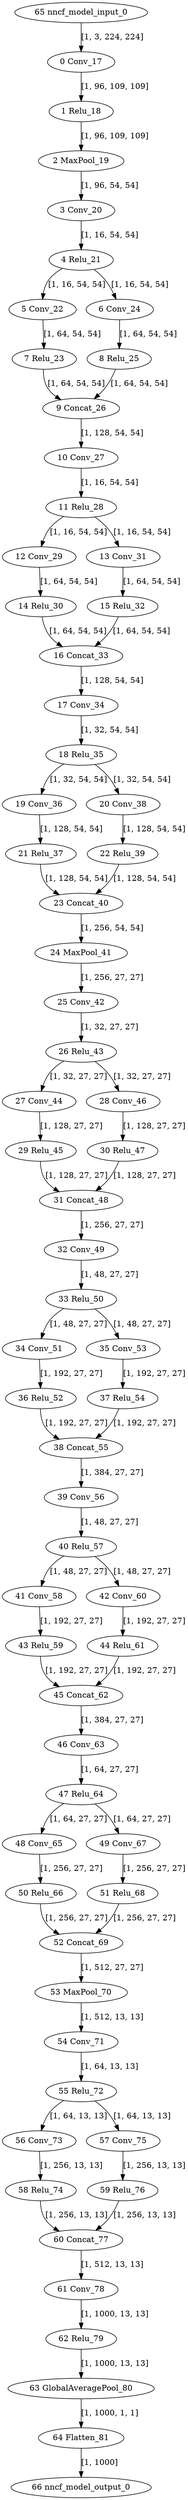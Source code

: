 strict digraph  {
"0 Conv_17" [id=0, type=Conv];
"1 Relu_18" [id=1, type=Relu];
"2 MaxPool_19" [id=2, type=MaxPool];
"3 Conv_20" [id=3, type=Conv];
"4 Relu_21" [id=4, type=Relu];
"5 Conv_22" [id=5, type=Conv];
"6 Conv_24" [id=6, type=Conv];
"7 Relu_23" [id=7, type=Relu];
"8 Relu_25" [id=8, type=Relu];
"9 Concat_26" [id=9, type=Concat];
"10 Conv_27" [id=10, type=Conv];
"11 Relu_28" [id=11, type=Relu];
"12 Conv_29" [id=12, type=Conv];
"13 Conv_31" [id=13, type=Conv];
"14 Relu_30" [id=14, type=Relu];
"15 Relu_32" [id=15, type=Relu];
"16 Concat_33" [id=16, type=Concat];
"17 Conv_34" [id=17, type=Conv];
"18 Relu_35" [id=18, type=Relu];
"19 Conv_36" [id=19, type=Conv];
"20 Conv_38" [id=20, type=Conv];
"21 Relu_37" [id=21, type=Relu];
"22 Relu_39" [id=22, type=Relu];
"23 Concat_40" [id=23, type=Concat];
"24 MaxPool_41" [id=24, type=MaxPool];
"25 Conv_42" [id=25, type=Conv];
"26 Relu_43" [id=26, type=Relu];
"27 Conv_44" [id=27, type=Conv];
"28 Conv_46" [id=28, type=Conv];
"29 Relu_45" [id=29, type=Relu];
"30 Relu_47" [id=30, type=Relu];
"31 Concat_48" [id=31, type=Concat];
"32 Conv_49" [id=32, type=Conv];
"33 Relu_50" [id=33, type=Relu];
"34 Conv_51" [id=34, type=Conv];
"35 Conv_53" [id=35, type=Conv];
"36 Relu_52" [id=36, type=Relu];
"37 Relu_54" [id=37, type=Relu];
"38 Concat_55" [id=38, type=Concat];
"39 Conv_56" [id=39, type=Conv];
"40 Relu_57" [id=40, type=Relu];
"41 Conv_58" [id=41, type=Conv];
"42 Conv_60" [id=42, type=Conv];
"43 Relu_59" [id=43, type=Relu];
"44 Relu_61" [id=44, type=Relu];
"45 Concat_62" [id=45, type=Concat];
"46 Conv_63" [id=46, type=Conv];
"47 Relu_64" [id=47, type=Relu];
"48 Conv_65" [id=48, type=Conv];
"49 Conv_67" [id=49, type=Conv];
"50 Relu_66" [id=50, type=Relu];
"51 Relu_68" [id=51, type=Relu];
"52 Concat_69" [id=52, type=Concat];
"53 MaxPool_70" [id=53, type=MaxPool];
"54 Conv_71" [id=54, type=Conv];
"55 Relu_72" [id=55, type=Relu];
"56 Conv_73" [id=56, type=Conv];
"57 Conv_75" [id=57, type=Conv];
"58 Relu_74" [id=58, type=Relu];
"59 Relu_76" [id=59, type=Relu];
"60 Concat_77" [id=60, type=Concat];
"61 Conv_78" [id=61, type=Conv];
"62 Relu_79" [id=62, type=Relu];
"63 GlobalAveragePool_80" [id=63, type=GlobalAveragePool];
"64 Flatten_81" [id=64, type=Flatten];
"65 nncf_model_input_0" [id=65, type=nncf_model_input];
"66 nncf_model_output_0" [id=66, type=nncf_model_output];
"0 Conv_17" -> "1 Relu_18"  [label="[1, 96, 109, 109]", style=solid];
"1 Relu_18" -> "2 MaxPool_19"  [label="[1, 96, 109, 109]", style=solid];
"2 MaxPool_19" -> "3 Conv_20"  [label="[1, 96, 54, 54]", style=solid];
"3 Conv_20" -> "4 Relu_21"  [label="[1, 16, 54, 54]", style=solid];
"4 Relu_21" -> "5 Conv_22"  [label="[1, 16, 54, 54]", style=solid];
"4 Relu_21" -> "6 Conv_24"  [label="[1, 16, 54, 54]", style=solid];
"5 Conv_22" -> "7 Relu_23"  [label="[1, 64, 54, 54]", style=solid];
"6 Conv_24" -> "8 Relu_25"  [label="[1, 64, 54, 54]", style=solid];
"7 Relu_23" -> "9 Concat_26"  [label="[1, 64, 54, 54]", style=solid];
"8 Relu_25" -> "9 Concat_26"  [label="[1, 64, 54, 54]", style=solid];
"9 Concat_26" -> "10 Conv_27"  [label="[1, 128, 54, 54]", style=solid];
"10 Conv_27" -> "11 Relu_28"  [label="[1, 16, 54, 54]", style=solid];
"11 Relu_28" -> "12 Conv_29"  [label="[1, 16, 54, 54]", style=solid];
"11 Relu_28" -> "13 Conv_31"  [label="[1, 16, 54, 54]", style=solid];
"12 Conv_29" -> "14 Relu_30"  [label="[1, 64, 54, 54]", style=solid];
"13 Conv_31" -> "15 Relu_32"  [label="[1, 64, 54, 54]", style=solid];
"14 Relu_30" -> "16 Concat_33"  [label="[1, 64, 54, 54]", style=solid];
"15 Relu_32" -> "16 Concat_33"  [label="[1, 64, 54, 54]", style=solid];
"16 Concat_33" -> "17 Conv_34"  [label="[1, 128, 54, 54]", style=solid];
"17 Conv_34" -> "18 Relu_35"  [label="[1, 32, 54, 54]", style=solid];
"18 Relu_35" -> "19 Conv_36"  [label="[1, 32, 54, 54]", style=solid];
"18 Relu_35" -> "20 Conv_38"  [label="[1, 32, 54, 54]", style=solid];
"19 Conv_36" -> "21 Relu_37"  [label="[1, 128, 54, 54]", style=solid];
"20 Conv_38" -> "22 Relu_39"  [label="[1, 128, 54, 54]", style=solid];
"21 Relu_37" -> "23 Concat_40"  [label="[1, 128, 54, 54]", style=solid];
"22 Relu_39" -> "23 Concat_40"  [label="[1, 128, 54, 54]", style=solid];
"23 Concat_40" -> "24 MaxPool_41"  [label="[1, 256, 54, 54]", style=solid];
"24 MaxPool_41" -> "25 Conv_42"  [label="[1, 256, 27, 27]", style=solid];
"25 Conv_42" -> "26 Relu_43"  [label="[1, 32, 27, 27]", style=solid];
"26 Relu_43" -> "27 Conv_44"  [label="[1, 32, 27, 27]", style=solid];
"26 Relu_43" -> "28 Conv_46"  [label="[1, 32, 27, 27]", style=solid];
"27 Conv_44" -> "29 Relu_45"  [label="[1, 128, 27, 27]", style=solid];
"28 Conv_46" -> "30 Relu_47"  [label="[1, 128, 27, 27]", style=solid];
"29 Relu_45" -> "31 Concat_48"  [label="[1, 128, 27, 27]", style=solid];
"30 Relu_47" -> "31 Concat_48"  [label="[1, 128, 27, 27]", style=solid];
"31 Concat_48" -> "32 Conv_49"  [label="[1, 256, 27, 27]", style=solid];
"32 Conv_49" -> "33 Relu_50"  [label="[1, 48, 27, 27]", style=solid];
"33 Relu_50" -> "34 Conv_51"  [label="[1, 48, 27, 27]", style=solid];
"33 Relu_50" -> "35 Conv_53"  [label="[1, 48, 27, 27]", style=solid];
"34 Conv_51" -> "36 Relu_52"  [label="[1, 192, 27, 27]", style=solid];
"35 Conv_53" -> "37 Relu_54"  [label="[1, 192, 27, 27]", style=solid];
"36 Relu_52" -> "38 Concat_55"  [label="[1, 192, 27, 27]", style=solid];
"37 Relu_54" -> "38 Concat_55"  [label="[1, 192, 27, 27]", style=solid];
"38 Concat_55" -> "39 Conv_56"  [label="[1, 384, 27, 27]", style=solid];
"39 Conv_56" -> "40 Relu_57"  [label="[1, 48, 27, 27]", style=solid];
"40 Relu_57" -> "41 Conv_58"  [label="[1, 48, 27, 27]", style=solid];
"40 Relu_57" -> "42 Conv_60"  [label="[1, 48, 27, 27]", style=solid];
"41 Conv_58" -> "43 Relu_59"  [label="[1, 192, 27, 27]", style=solid];
"42 Conv_60" -> "44 Relu_61"  [label="[1, 192, 27, 27]", style=solid];
"43 Relu_59" -> "45 Concat_62"  [label="[1, 192, 27, 27]", style=solid];
"44 Relu_61" -> "45 Concat_62"  [label="[1, 192, 27, 27]", style=solid];
"45 Concat_62" -> "46 Conv_63"  [label="[1, 384, 27, 27]", style=solid];
"46 Conv_63" -> "47 Relu_64"  [label="[1, 64, 27, 27]", style=solid];
"47 Relu_64" -> "48 Conv_65"  [label="[1, 64, 27, 27]", style=solid];
"47 Relu_64" -> "49 Conv_67"  [label="[1, 64, 27, 27]", style=solid];
"48 Conv_65" -> "50 Relu_66"  [label="[1, 256, 27, 27]", style=solid];
"49 Conv_67" -> "51 Relu_68"  [label="[1, 256, 27, 27]", style=solid];
"50 Relu_66" -> "52 Concat_69"  [label="[1, 256, 27, 27]", style=solid];
"51 Relu_68" -> "52 Concat_69"  [label="[1, 256, 27, 27]", style=solid];
"52 Concat_69" -> "53 MaxPool_70"  [label="[1, 512, 27, 27]", style=solid];
"53 MaxPool_70" -> "54 Conv_71"  [label="[1, 512, 13, 13]", style=solid];
"54 Conv_71" -> "55 Relu_72"  [label="[1, 64, 13, 13]", style=solid];
"55 Relu_72" -> "56 Conv_73"  [label="[1, 64, 13, 13]", style=solid];
"55 Relu_72" -> "57 Conv_75"  [label="[1, 64, 13, 13]", style=solid];
"56 Conv_73" -> "58 Relu_74"  [label="[1, 256, 13, 13]", style=solid];
"57 Conv_75" -> "59 Relu_76"  [label="[1, 256, 13, 13]", style=solid];
"58 Relu_74" -> "60 Concat_77"  [label="[1, 256, 13, 13]", style=solid];
"59 Relu_76" -> "60 Concat_77"  [label="[1, 256, 13, 13]", style=solid];
"60 Concat_77" -> "61 Conv_78"  [label="[1, 512, 13, 13]", style=solid];
"61 Conv_78" -> "62 Relu_79"  [label="[1, 1000, 13, 13]", style=solid];
"62 Relu_79" -> "63 GlobalAveragePool_80"  [label="[1, 1000, 13, 13]", style=solid];
"63 GlobalAveragePool_80" -> "64 Flatten_81"  [label="[1, 1000, 1, 1]", style=solid];
"64 Flatten_81" -> "66 nncf_model_output_0"  [label="[1, 1000]", style=solid];
"65 nncf_model_input_0" -> "0 Conv_17"  [label="[1, 3, 224, 224]", style=solid];
}

